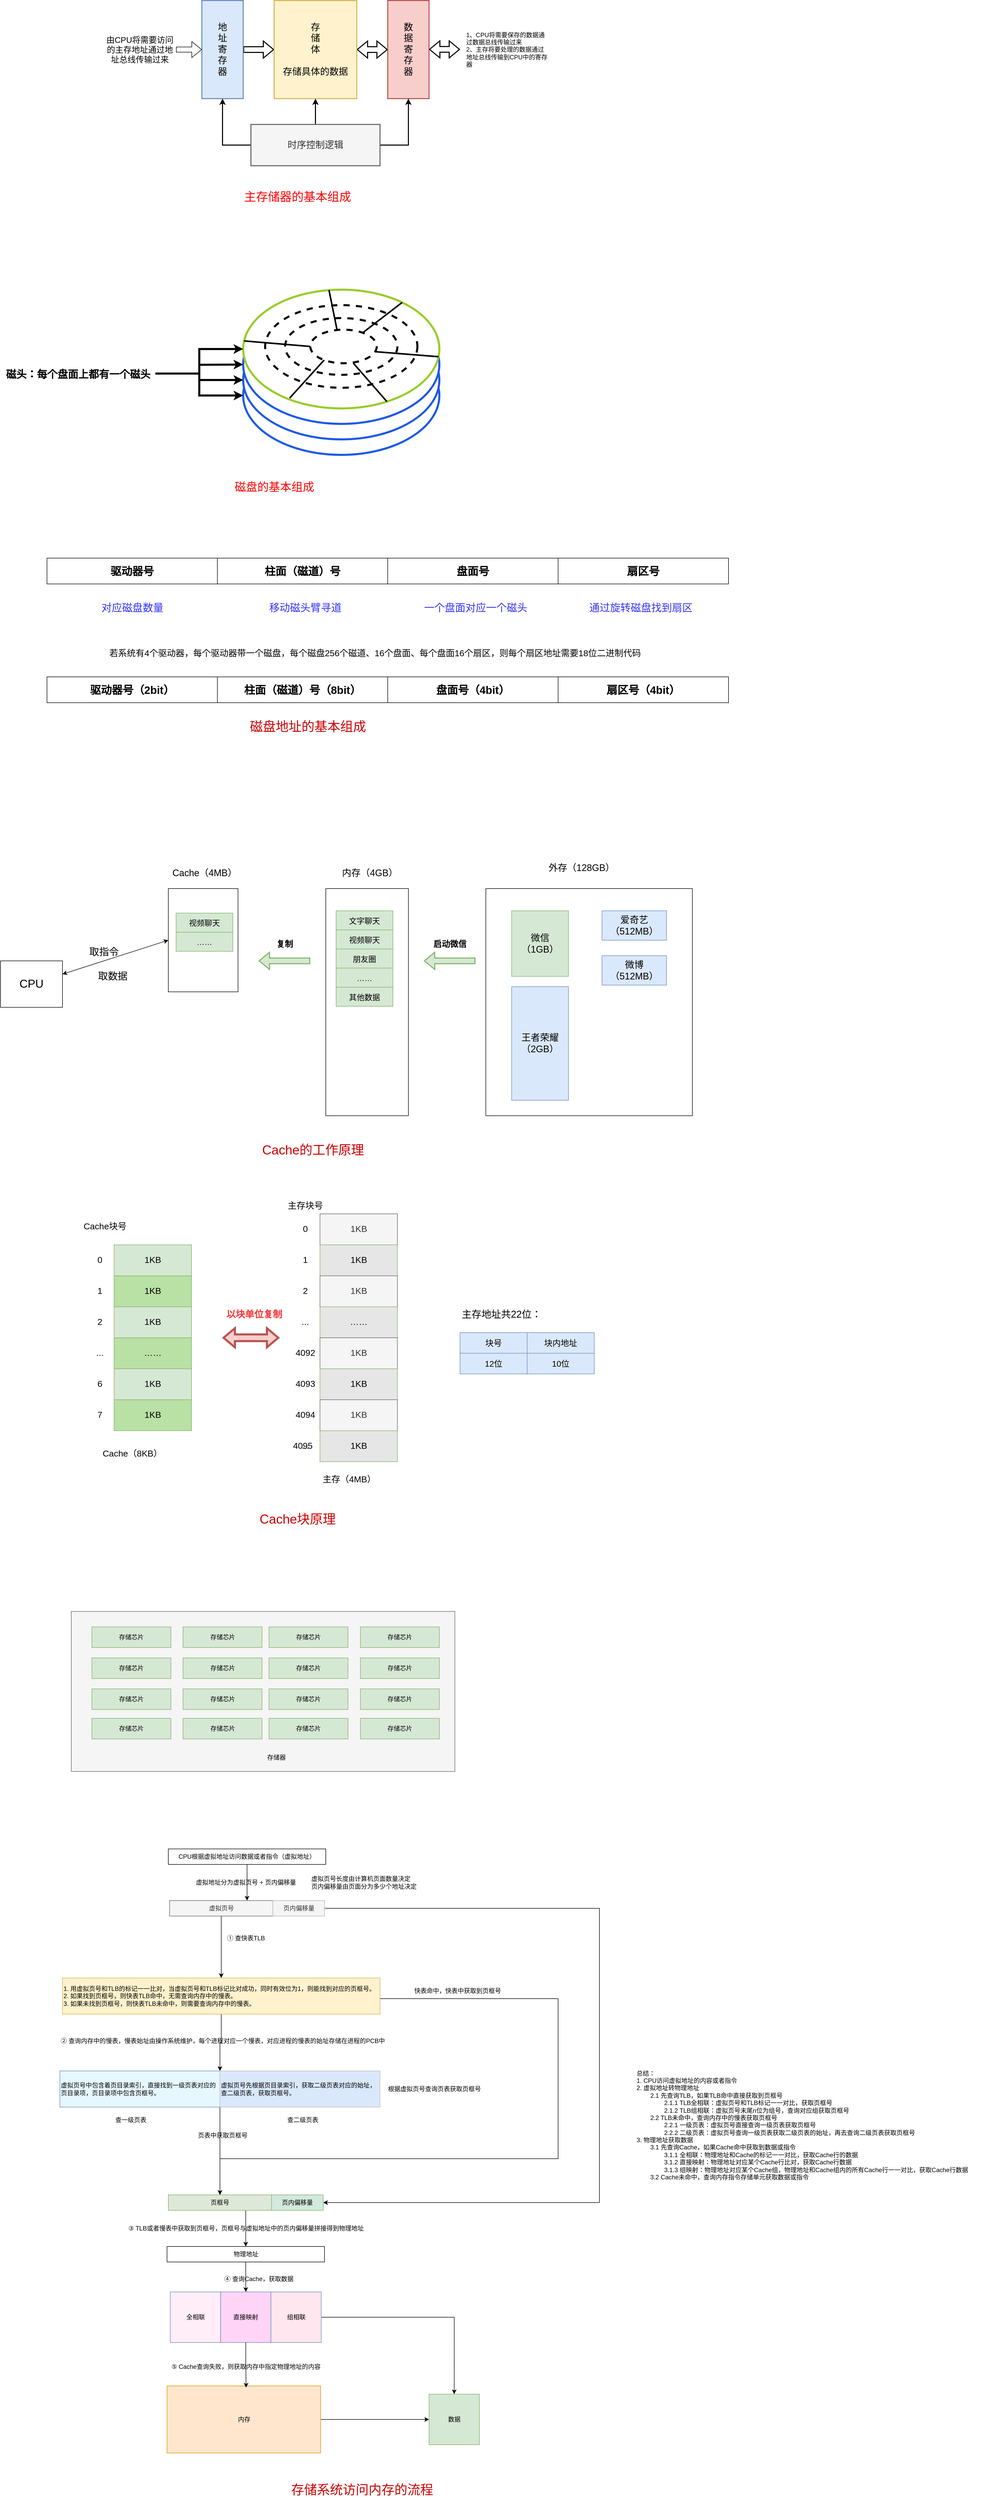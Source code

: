 <mxfile version="24.7.12">
  <diagram name="第 1 页" id="NdO7ddikCDrrMnbQGeTA">
    <mxGraphModel dx="2012" dy="632" grid="1" gridSize="10" guides="1" tooltips="1" connect="1" arrows="1" fold="1" page="1" pageScale="1" pageWidth="827" pageHeight="1169" math="0" shadow="0">
      <root>
        <mxCell id="0" />
        <mxCell id="1" parent="0" />
        <mxCell id="nKyU-Lgk9dF2ljVHZnLK-2" value="" style="rounded=0;whiteSpace=wrap;html=1;fillColor=#f5f5f5;strokeColor=#666666;fontColor=#333333;" parent="1" vertex="1">
          <mxGeometry x="-493" y="3260" width="743" height="310" as="geometry" />
        </mxCell>
        <mxCell id="aB8WgA6ujAJQyl2d1k43-5" value="" style="ellipse;whiteSpace=wrap;html=1;strokeColor=#1e5ae6;strokeWidth=4;" parent="1" vertex="1">
          <mxGeometry x="-160" y="790" width="380" height="230" as="geometry" />
        </mxCell>
        <mxCell id="aB8WgA6ujAJQyl2d1k43-6" value="" style="ellipse;whiteSpace=wrap;html=1;strokeColor=#1e5ae6;strokeWidth=4;" parent="1" vertex="1">
          <mxGeometry x="-160" y="760" width="380" height="230" as="geometry" />
        </mxCell>
        <mxCell id="VzYR3-fZ9O8B-MfcF_m4-8" style="edgeStyle=orthogonalEdgeStyle;rounded=0;orthogonalLoop=1;jettySize=auto;html=1;entryX=0;entryY=0.5;entryDx=0;entryDy=0;shape=flexArrow;strokeWidth=2;fontSize=18;" parent="1" source="VzYR3-fZ9O8B-MfcF_m4-1" target="VzYR3-fZ9O8B-MfcF_m4-2" edge="1">
          <mxGeometry relative="1" as="geometry" />
        </mxCell>
        <mxCell id="VzYR3-fZ9O8B-MfcF_m4-1" value="地&lt;div style=&quot;font-size: 18px;&quot;&gt;址&lt;/div&gt;&lt;div style=&quot;font-size: 18px;&quot;&gt;寄&lt;/div&gt;&lt;div style=&quot;font-size: 18px;&quot;&gt;存&lt;/div&gt;&lt;div style=&quot;font-size: 18px;&quot;&gt;器&lt;/div&gt;" style="rounded=0;whiteSpace=wrap;html=1;fillColor=#dae8fc;strokeColor=#6c8ebf;strokeWidth=2;fontSize=18;" parent="1" vertex="1">
          <mxGeometry x="-240" y="140" width="80" height="190" as="geometry" />
        </mxCell>
        <mxCell id="VzYR3-fZ9O8B-MfcF_m4-9" style="edgeStyle=orthogonalEdgeStyle;rounded=0;orthogonalLoop=1;jettySize=auto;html=1;shape=flexArrow;startArrow=block;strokeWidth=2;fontSize=18;" parent="1" source="VzYR3-fZ9O8B-MfcF_m4-2" target="VzYR3-fZ9O8B-MfcF_m4-3" edge="1">
          <mxGeometry relative="1" as="geometry" />
        </mxCell>
        <mxCell id="VzYR3-fZ9O8B-MfcF_m4-2" value="存&lt;div style=&quot;font-size: 18px;&quot;&gt;储&lt;/div&gt;&lt;div style=&quot;font-size: 18px;&quot;&gt;体&lt;/div&gt;&lt;div style=&quot;font-size: 18px;&quot;&gt;&lt;br&gt;&lt;/div&gt;&lt;div style=&quot;font-size: 18px;&quot;&gt;存储具体的数据&lt;/div&gt;" style="rounded=0;whiteSpace=wrap;html=1;fillColor=#fff2cc;strokeColor=#d6b656;strokeWidth=2;fontSize=18;" parent="1" vertex="1">
          <mxGeometry x="-100" y="140" width="160" height="190" as="geometry" />
        </mxCell>
        <mxCell id="VzYR3-fZ9O8B-MfcF_m4-3" value="&lt;div style=&quot;font-size: 18px;&quot;&gt;数&lt;/div&gt;&lt;div style=&quot;font-size: 18px;&quot;&gt;据&lt;/div&gt;&lt;div style=&quot;font-size: 18px;&quot;&gt;寄&lt;/div&gt;&lt;div style=&quot;font-size: 18px;&quot;&gt;存&lt;/div&gt;&lt;div style=&quot;font-size: 18px;&quot;&gt;器&lt;/div&gt;" style="rounded=0;whiteSpace=wrap;html=1;fillColor=#f8cecc;strokeColor=#b85450;strokeWidth=2;fontSize=18;" parent="1" vertex="1">
          <mxGeometry x="120" y="140" width="80" height="190" as="geometry" />
        </mxCell>
        <mxCell id="VzYR3-fZ9O8B-MfcF_m4-5" style="edgeStyle=orthogonalEdgeStyle;rounded=0;orthogonalLoop=1;jettySize=auto;html=1;entryX=0.5;entryY=1;entryDx=0;entryDy=0;strokeWidth=2;fontSize=18;" parent="1" source="VzYR3-fZ9O8B-MfcF_m4-4" target="VzYR3-fZ9O8B-MfcF_m4-1" edge="1">
          <mxGeometry relative="1" as="geometry" />
        </mxCell>
        <mxCell id="VzYR3-fZ9O8B-MfcF_m4-6" style="edgeStyle=orthogonalEdgeStyle;rounded=0;orthogonalLoop=1;jettySize=auto;html=1;entryX=0.5;entryY=1;entryDx=0;entryDy=0;strokeWidth=2;fontSize=18;" parent="1" source="VzYR3-fZ9O8B-MfcF_m4-4" target="VzYR3-fZ9O8B-MfcF_m4-2" edge="1">
          <mxGeometry relative="1" as="geometry" />
        </mxCell>
        <mxCell id="VzYR3-fZ9O8B-MfcF_m4-7" style="edgeStyle=orthogonalEdgeStyle;rounded=0;orthogonalLoop=1;jettySize=auto;html=1;entryX=0.5;entryY=1;entryDx=0;entryDy=0;strokeWidth=2;fontSize=18;" parent="1" source="VzYR3-fZ9O8B-MfcF_m4-4" target="VzYR3-fZ9O8B-MfcF_m4-3" edge="1">
          <mxGeometry relative="1" as="geometry" />
        </mxCell>
        <mxCell id="VzYR3-fZ9O8B-MfcF_m4-4" value="时序控制逻辑" style="rounded=0;whiteSpace=wrap;html=1;fillColor=#f5f5f5;fontColor=#333333;strokeColor=#666666;strokeWidth=2;fontSize=18;" parent="1" vertex="1">
          <mxGeometry x="-145" y="380" width="250" height="80" as="geometry" />
        </mxCell>
        <mxCell id="VzYR3-fZ9O8B-MfcF_m4-10" value="" style="shape=flexArrow;endArrow=classic;html=1;rounded=0;entryX=0;entryY=0.5;entryDx=0;entryDy=0;" parent="1" target="VzYR3-fZ9O8B-MfcF_m4-1" edge="1">
          <mxGeometry width="50" height="50" relative="1" as="geometry">
            <mxPoint x="-290" y="235" as="sourcePoint" />
            <mxPoint x="-250" y="230" as="targetPoint" />
          </mxGeometry>
        </mxCell>
        <mxCell id="VzYR3-fZ9O8B-MfcF_m4-13" style="edgeStyle=orthogonalEdgeStyle;rounded=0;orthogonalLoop=1;jettySize=auto;html=1;shape=flexArrow;startArrow=block;strokeWidth=2;fontSize=18;" parent="1" edge="1">
          <mxGeometry relative="1" as="geometry">
            <mxPoint x="200" y="234.66" as="sourcePoint" />
            <mxPoint x="260" y="234.66" as="targetPoint" />
          </mxGeometry>
        </mxCell>
        <mxCell id="VzYR3-fZ9O8B-MfcF_m4-14" value="&lt;font style=&quot;font-size: 16px;&quot;&gt;由CPU将需要访问的主存地址通过地址总线传输过来&lt;/font&gt;" style="text;html=1;align=center;verticalAlign=middle;whiteSpace=wrap;rounded=0;" parent="1" vertex="1">
          <mxGeometry x="-430" y="195" width="140" height="80" as="geometry" />
        </mxCell>
        <mxCell id="VzYR3-fZ9O8B-MfcF_m4-15" value="1、CPU将需要保存的数据通过数据总线传输过来&lt;div&gt;2、主存将要处理的数据通过地址总线传输到CPU中的寄存器&lt;/div&gt;" style="text;html=1;align=left;verticalAlign=middle;whiteSpace=wrap;rounded=0;" parent="1" vertex="1">
          <mxGeometry x="270" y="190" width="160" height="90" as="geometry" />
        </mxCell>
        <mxCell id="aB8WgA6ujAJQyl2d1k43-2" value="&lt;font color=&quot;#ff0000&quot; style=&quot;font-size: 23px;&quot;&gt;主存储器的基本组成&lt;/font&gt;" style="text;html=1;align=center;verticalAlign=middle;resizable=0;points=[];autosize=1;strokeColor=none;fillColor=none;" parent="1" vertex="1">
          <mxGeometry x="-170" y="500" width="230" height="40" as="geometry" />
        </mxCell>
        <mxCell id="aB8WgA6ujAJQyl2d1k43-4" value="" style="ellipse;whiteSpace=wrap;html=1;strokeColor=#1e5ae6;strokeWidth=4;" parent="1" vertex="1">
          <mxGeometry x="-160" y="730" width="380" height="230" as="geometry" />
        </mxCell>
        <mxCell id="aB8WgA6ujAJQyl2d1k43-3" value="" style="ellipse;whiteSpace=wrap;html=1;strokeWidth=4;strokeColor=#98cc28;" parent="1" vertex="1">
          <mxGeometry x="-160" y="700" width="380" height="230" as="geometry" />
        </mxCell>
        <mxCell id="aB8WgA6ujAJQyl2d1k43-7" value="" style="ellipse;whiteSpace=wrap;html=1;strokeWidth=4;strokeColor=#0c0303;dashed=1;" parent="1" vertex="1">
          <mxGeometry x="-117.5" y="730" width="295" height="160" as="geometry" />
        </mxCell>
        <mxCell id="aB8WgA6ujAJQyl2d1k43-8" value="" style="ellipse;whiteSpace=wrap;html=1;strokeWidth=4;strokeColor=#0c0303;dashed=1;" parent="1" vertex="1">
          <mxGeometry x="-78.75" y="755" width="217.5" height="110" as="geometry" />
        </mxCell>
        <mxCell id="aB8WgA6ujAJQyl2d1k43-9" value="" style="endArrow=none;html=1;strokeWidth=3;rounded=0;entryX=0.225;entryY=0.869;entryDx=0;entryDy=0;entryPerimeter=0;" parent="1" target="aB8WgA6ujAJQyl2d1k43-16" edge="1">
          <mxGeometry width="50" height="50" relative="1" as="geometry">
            <mxPoint x="-70" y="910" as="sourcePoint" />
            <mxPoint x="-20" y="860" as="targetPoint" />
          </mxGeometry>
        </mxCell>
        <mxCell id="aB8WgA6ujAJQyl2d1k43-11" value="" style="endArrow=none;html=1;strokeWidth=3;rounded=0;entryX=0.645;entryY=0.992;entryDx=0;entryDy=0;entryPerimeter=0;" parent="1" source="aB8WgA6ujAJQyl2d1k43-3" target="aB8WgA6ujAJQyl2d1k43-16" edge="1">
          <mxGeometry width="50" height="50" relative="1" as="geometry">
            <mxPoint x="-60" y="920" as="sourcePoint" />
            <mxPoint x="-10" y="870" as="targetPoint" />
          </mxGeometry>
        </mxCell>
        <mxCell id="aB8WgA6ujAJQyl2d1k43-12" value="" style="endArrow=none;html=1;strokeWidth=3;rounded=0;entryX=0.963;entryY=0.654;entryDx=0;entryDy=0;entryPerimeter=0;" parent="1" source="aB8WgA6ujAJQyl2d1k43-3" target="aB8WgA6ujAJQyl2d1k43-16" edge="1">
          <mxGeometry width="50" height="50" relative="1" as="geometry">
            <mxPoint x="140" y="865" as="sourcePoint" />
            <mxPoint x="190" y="815" as="targetPoint" />
          </mxGeometry>
        </mxCell>
        <mxCell id="aB8WgA6ujAJQyl2d1k43-13" value="" style="endArrow=none;html=1;strokeWidth=3;rounded=0;entryX=0.784;entryY=0.1;entryDx=0;entryDy=0;entryPerimeter=0;" parent="1" source="aB8WgA6ujAJQyl2d1k43-3" target="aB8WgA6ujAJQyl2d1k43-16" edge="1">
          <mxGeometry width="50" height="50" relative="1" as="geometry">
            <mxPoint x="-40" y="940" as="sourcePoint" />
            <mxPoint x="10" y="890" as="targetPoint" />
          </mxGeometry>
        </mxCell>
        <mxCell id="aB8WgA6ujAJQyl2d1k43-14" value="" style="endArrow=none;html=1;strokeWidth=3;rounded=0;entryX=0.404;entryY=0.023;entryDx=0;entryDy=0;entryPerimeter=0;" parent="1" source="aB8WgA6ujAJQyl2d1k43-3" target="aB8WgA6ujAJQyl2d1k43-16" edge="1">
          <mxGeometry width="50" height="50" relative="1" as="geometry">
            <mxPoint x="-30" y="950" as="sourcePoint" />
            <mxPoint x="20" y="900" as="targetPoint" />
          </mxGeometry>
        </mxCell>
        <mxCell id="aB8WgA6ujAJQyl2d1k43-15" value="" style="endArrow=none;html=1;strokeWidth=3;rounded=0;entryX=0;entryY=0.5;entryDx=0;entryDy=0;" parent="1" source="aB8WgA6ujAJQyl2d1k43-3" target="aB8WgA6ujAJQyl2d1k43-16" edge="1">
          <mxGeometry width="50" height="50" relative="1" as="geometry">
            <mxPoint x="-20" y="960" as="sourcePoint" />
            <mxPoint x="30" y="910" as="targetPoint" />
          </mxGeometry>
        </mxCell>
        <mxCell id="aB8WgA6ujAJQyl2d1k43-16" value="" style="ellipse;whiteSpace=wrap;html=1;strokeWidth=4;strokeColor=#0c0303;dashed=1;" parent="1" vertex="1">
          <mxGeometry x="-30" y="777.5" width="128.75" height="65" as="geometry" />
        </mxCell>
        <mxCell id="aB8WgA6ujAJQyl2d1k43-24" style="edgeStyle=orthogonalEdgeStyle;rounded=0;orthogonalLoop=1;jettySize=auto;html=1;entryX=0;entryY=0.5;entryDx=0;entryDy=0;strokeWidth=4;" parent="1" source="aB8WgA6ujAJQyl2d1k43-23" target="aB8WgA6ujAJQyl2d1k43-3" edge="1">
          <mxGeometry relative="1" as="geometry" />
        </mxCell>
        <mxCell id="aB8WgA6ujAJQyl2d1k43-26" style="edgeStyle=orthogonalEdgeStyle;rounded=0;orthogonalLoop=1;jettySize=auto;html=1;strokeWidth=4;" parent="1" source="aB8WgA6ujAJQyl2d1k43-23" target="aB8WgA6ujAJQyl2d1k43-5" edge="1">
          <mxGeometry relative="1" as="geometry" />
        </mxCell>
        <mxCell id="aB8WgA6ujAJQyl2d1k43-23" value="&lt;font style=&quot;font-size: 20px;&quot;&gt;&lt;b&gt;磁头：每个盘面上都有一个磁头&lt;/b&gt;&lt;/font&gt;" style="text;html=1;align=center;verticalAlign=middle;resizable=0;points=[];autosize=1;strokeColor=none;fillColor=none;" parent="1" vertex="1">
          <mxGeometry x="-630" y="842.5" width="300" height="40" as="geometry" />
        </mxCell>
        <mxCell id="aB8WgA6ujAJQyl2d1k43-25" style="edgeStyle=orthogonalEdgeStyle;rounded=0;orthogonalLoop=1;jettySize=auto;html=1;strokeWidth=4;" parent="1" source="aB8WgA6ujAJQyl2d1k43-23" edge="1">
          <mxGeometry relative="1" as="geometry">
            <mxPoint x="-160" y="845" as="targetPoint" />
          </mxGeometry>
        </mxCell>
        <mxCell id="aB8WgA6ujAJQyl2d1k43-27" style="edgeStyle=orthogonalEdgeStyle;rounded=0;orthogonalLoop=1;jettySize=auto;html=1;entryX=0;entryY=0.5;entryDx=0;entryDy=0;strokeWidth=4;" parent="1" source="aB8WgA6ujAJQyl2d1k43-23" target="aB8WgA6ujAJQyl2d1k43-6" edge="1">
          <mxGeometry relative="1" as="geometry" />
        </mxCell>
        <mxCell id="aB8WgA6ujAJQyl2d1k43-28" value="&lt;font color=&quot;#ff0000&quot; style=&quot;font-size: 22px;&quot;&gt;磁盘的基本组成&lt;/font&gt;" style="text;html=1;align=center;verticalAlign=middle;resizable=0;points=[];autosize=1;strokeColor=none;fillColor=none;" parent="1" vertex="1">
          <mxGeometry x="-190" y="1063" width="180" height="40" as="geometry" />
        </mxCell>
        <mxCell id="aB8WgA6ujAJQyl2d1k43-29" value="&lt;font size=&quot;1&quot; style=&quot;&quot;&gt;&lt;b style=&quot;font-size: 21px;&quot;&gt;驱动器号&lt;/b&gt;&lt;/font&gt;" style="rounded=0;whiteSpace=wrap;html=1;" parent="1" vertex="1">
          <mxGeometry x="-540" y="1220" width="330" height="50" as="geometry" />
        </mxCell>
        <mxCell id="aB8WgA6ujAJQyl2d1k43-30" value="&lt;span style=&quot;font-size: 21px;&quot;&gt;&lt;b&gt;柱面（磁道）号&lt;/b&gt;&lt;/span&gt;" style="rounded=0;whiteSpace=wrap;html=1;" parent="1" vertex="1">
          <mxGeometry x="-210" y="1220" width="330" height="50" as="geometry" />
        </mxCell>
        <mxCell id="aB8WgA6ujAJQyl2d1k43-31" value="&lt;font size=&quot;1&quot; style=&quot;&quot;&gt;&lt;b style=&quot;font-size: 21px;&quot;&gt;盘面号&lt;/b&gt;&lt;/font&gt;" style="rounded=0;whiteSpace=wrap;html=1;" parent="1" vertex="1">
          <mxGeometry x="120" y="1220" width="330" height="50" as="geometry" />
        </mxCell>
        <mxCell id="aB8WgA6ujAJQyl2d1k43-32" value="&lt;font size=&quot;1&quot; style=&quot;&quot;&gt;&lt;b style=&quot;font-size: 21px;&quot;&gt;扇区号&lt;/b&gt;&lt;/font&gt;" style="rounded=0;whiteSpace=wrap;html=1;" parent="1" vertex="1">
          <mxGeometry x="450" y="1220" width="330" height="50" as="geometry" />
        </mxCell>
        <mxCell id="aB8WgA6ujAJQyl2d1k43-33" value="&lt;font color=&quot;#3333ff&quot; style=&quot;font-size: 20px;&quot;&gt;对应磁盘数量&lt;/font&gt;" style="text;html=1;align=center;verticalAlign=middle;resizable=0;points=[];autosize=1;strokeColor=none;fillColor=none;" parent="1" vertex="1">
          <mxGeometry x="-445" y="1295" width="140" height="40" as="geometry" />
        </mxCell>
        <mxCell id="aB8WgA6ujAJQyl2d1k43-34" value="&lt;font color=&quot;#3333ff&quot;&gt;&lt;span style=&quot;font-size: 20px;&quot;&gt;移动磁头臂寻道&lt;/span&gt;&lt;/font&gt;" style="text;html=1;align=center;verticalAlign=middle;resizable=0;points=[];autosize=1;strokeColor=none;fillColor=none;" parent="1" vertex="1">
          <mxGeometry x="-120" y="1295" width="160" height="40" as="geometry" />
        </mxCell>
        <mxCell id="aB8WgA6ujAJQyl2d1k43-35" value="&lt;font color=&quot;#3333ff&quot;&gt;&lt;span style=&quot;font-size: 20px;&quot;&gt;一个盘面对应一个磁头&lt;/span&gt;&lt;/font&gt;" style="text;html=1;align=center;verticalAlign=middle;resizable=0;points=[];autosize=1;strokeColor=none;fillColor=none;" parent="1" vertex="1">
          <mxGeometry x="180" y="1295" width="220" height="40" as="geometry" />
        </mxCell>
        <mxCell id="aB8WgA6ujAJQyl2d1k43-36" value="&lt;font color=&quot;#3333ff&quot; style=&quot;font-size: 20px;&quot;&gt;通过旋转磁盘找到扇区&lt;/font&gt;" style="text;html=1;align=center;verticalAlign=middle;resizable=0;points=[];autosize=1;strokeColor=none;fillColor=none;" parent="1" vertex="1">
          <mxGeometry x="500" y="1295" width="220" height="40" as="geometry" />
        </mxCell>
        <mxCell id="aB8WgA6ujAJQyl2d1k43-37" value="&lt;font style=&quot;font-size: 17px;&quot;&gt;若系统有4个驱动器，每个驱动器带一个磁盘，每个磁盘256个磁道、16个盘面、每个盘面16个扇区，则每个扇区地址需要18位二进制代码&lt;/font&gt;" style="text;html=1;align=center;verticalAlign=middle;resizable=0;points=[];autosize=1;strokeColor=none;fillColor=none;" parent="1" vertex="1">
          <mxGeometry x="-430" y="1390" width="1050" height="30" as="geometry" />
        </mxCell>
        <mxCell id="aB8WgA6ujAJQyl2d1k43-38" value="&lt;font size=&quot;1&quot; style=&quot;&quot;&gt;&lt;b style=&quot;font-size: 21px;&quot;&gt;驱动器号（2bit）&lt;/b&gt;&lt;/font&gt;" style="rounded=0;whiteSpace=wrap;html=1;" parent="1" vertex="1">
          <mxGeometry x="-540" y="1450" width="330" height="50" as="geometry" />
        </mxCell>
        <mxCell id="aB8WgA6ujAJQyl2d1k43-39" value="&lt;span style=&quot;font-size: 21px;&quot;&gt;&lt;b&gt;柱面（磁道）号&lt;/b&gt;&lt;/span&gt;&lt;b style=&quot;font-size: 21px;&quot;&gt;（8bit）&lt;/b&gt;" style="rounded=0;whiteSpace=wrap;html=1;" parent="1" vertex="1">
          <mxGeometry x="-210" y="1450" width="330" height="50" as="geometry" />
        </mxCell>
        <mxCell id="aB8WgA6ujAJQyl2d1k43-40" value="&lt;font size=&quot;1&quot; style=&quot;&quot;&gt;&lt;b style=&quot;font-size: 21px;&quot;&gt;盘面号&lt;/b&gt;&lt;/font&gt;&lt;b style=&quot;font-size: 21px;&quot;&gt;（4bit）&lt;/b&gt;" style="rounded=0;whiteSpace=wrap;html=1;" parent="1" vertex="1">
          <mxGeometry x="120" y="1450" width="330" height="50" as="geometry" />
        </mxCell>
        <mxCell id="aB8WgA6ujAJQyl2d1k43-41" value="&lt;font size=&quot;1&quot; style=&quot;&quot;&gt;&lt;b style=&quot;font-size: 21px;&quot;&gt;扇区号&lt;/b&gt;&lt;/font&gt;&lt;b style=&quot;font-size: 21px;&quot;&gt;（4bit）&lt;/b&gt;" style="rounded=0;whiteSpace=wrap;html=1;" parent="1" vertex="1">
          <mxGeometry x="450" y="1450" width="330" height="50" as="geometry" />
        </mxCell>
        <mxCell id="aB8WgA6ujAJQyl2d1k43-42" value="&lt;font color=&quot;#cc0000&quot; style=&quot;font-size: 25px;&quot;&gt;磁盘地址的基本组成&lt;/font&gt;" style="text;html=1;align=center;verticalAlign=middle;resizable=0;points=[];autosize=1;strokeColor=none;fillColor=none;" parent="1" vertex="1">
          <mxGeometry x="-160" y="1525" width="250" height="40" as="geometry" />
        </mxCell>
        <mxCell id="aB8WgA6ujAJQyl2d1k43-43" value="" style="rounded=0;whiteSpace=wrap;html=1;" parent="1" vertex="1">
          <mxGeometry x="310" y="1860" width="400" height="440" as="geometry" />
        </mxCell>
        <mxCell id="aB8WgA6ujAJQyl2d1k43-44" value="&lt;font style=&quot;font-size: 18px;&quot;&gt;微信&lt;/font&gt;&lt;div style=&quot;font-size: 18px;&quot;&gt;&lt;font style=&quot;font-size: 18px;&quot;&gt;（1GB）&lt;/font&gt;&lt;/div&gt;" style="rounded=0;whiteSpace=wrap;html=1;fillColor=#d5e8d4;strokeColor=#82b366;" parent="1" vertex="1">
          <mxGeometry x="360" y="1903" width="110" height="127" as="geometry" />
        </mxCell>
        <mxCell id="aB8WgA6ujAJQyl2d1k43-45" value="&lt;span style=&quot;font-size: 18px;&quot;&gt;爱奇艺&lt;/span&gt;&lt;br&gt;&lt;div style=&quot;font-size: 18px;&quot;&gt;&lt;font style=&quot;font-size: 18px;&quot;&gt;（512MB）&lt;/font&gt;&lt;/div&gt;" style="rounded=0;whiteSpace=wrap;html=1;fillColor=#dae8fc;strokeColor=#6c8ebf;" parent="1" vertex="1">
          <mxGeometry x="535" y="1903" width="125" height="57" as="geometry" />
        </mxCell>
        <mxCell id="aB8WgA6ujAJQyl2d1k43-46" value="&lt;span style=&quot;font-size: 18px; background-color: initial;&quot;&gt;微博&lt;/span&gt;&lt;div&gt;&lt;span style=&quot;font-size: 18px; background-color: initial;&quot;&gt;（512MB）&lt;/span&gt;&lt;/div&gt;" style="rounded=0;whiteSpace=wrap;html=1;fillColor=#dae8fc;strokeColor=#6c8ebf;" parent="1" vertex="1">
          <mxGeometry x="535" y="1990" width="125" height="57" as="geometry" />
        </mxCell>
        <mxCell id="aB8WgA6ujAJQyl2d1k43-47" value="&lt;span style=&quot;font-size: 18px;&quot;&gt;王者荣耀&lt;/span&gt;&lt;br&gt;&lt;div style=&quot;font-size: 18px;&quot;&gt;&lt;font style=&quot;font-size: 18px;&quot;&gt;（2GB）&lt;/font&gt;&lt;/div&gt;" style="rounded=0;whiteSpace=wrap;html=1;fillColor=#dae8fc;strokeColor=#6c8ebf;" parent="1" vertex="1">
          <mxGeometry x="360" y="2050" width="110" height="220" as="geometry" />
        </mxCell>
        <mxCell id="aB8WgA6ujAJQyl2d1k43-48" value="&lt;font style=&quot;font-size: 18px;&quot;&gt;外存（128GB）&lt;/font&gt;" style="text;html=1;align=center;verticalAlign=middle;resizable=0;points=[];autosize=1;strokeColor=none;fillColor=none;" parent="1" vertex="1">
          <mxGeometry x="420" y="1800" width="150" height="40" as="geometry" />
        </mxCell>
        <mxCell id="aB8WgA6ujAJQyl2d1k43-49" value="" style="rounded=0;whiteSpace=wrap;html=1;" parent="1" vertex="1">
          <mxGeometry y="1860" width="160" height="440" as="geometry" />
        </mxCell>
        <mxCell id="aB8WgA6ujAJQyl2d1k43-50" value="文字聊天" style="rounded=0;whiteSpace=wrap;html=1;fillColor=#d5e8d4;strokeColor=#82b366;fontSize=15;" parent="1" vertex="1">
          <mxGeometry x="20" y="1903" width="110" height="37" as="geometry" />
        </mxCell>
        <mxCell id="aB8WgA6ujAJQyl2d1k43-52" value="视频聊天" style="rounded=0;whiteSpace=wrap;html=1;fillColor=#d5e8d4;strokeColor=#82b366;fontSize=15;" parent="1" vertex="1">
          <mxGeometry x="20" y="1940" width="110" height="37" as="geometry" />
        </mxCell>
        <mxCell id="aB8WgA6ujAJQyl2d1k43-53" value="朋友圈" style="rounded=0;whiteSpace=wrap;html=1;fillColor=#d5e8d4;strokeColor=#82b366;fontSize=15;" parent="1" vertex="1">
          <mxGeometry x="20" y="1977" width="110" height="37" as="geometry" />
        </mxCell>
        <mxCell id="aB8WgA6ujAJQyl2d1k43-54" value="……" style="rounded=0;whiteSpace=wrap;html=1;fillColor=#d5e8d4;strokeColor=#82b366;fontSize=15;" parent="1" vertex="1">
          <mxGeometry x="20" y="2014" width="110" height="37" as="geometry" />
        </mxCell>
        <mxCell id="aB8WgA6ujAJQyl2d1k43-55" value="其他数据" style="rounded=0;whiteSpace=wrap;html=1;fillColor=#d5e8d4;strokeColor=#82b366;fontSize=15;" parent="1" vertex="1">
          <mxGeometry x="20" y="2051" width="110" height="37" as="geometry" />
        </mxCell>
        <mxCell id="aB8WgA6ujAJQyl2d1k43-56" value="" style="shape=flexArrow;endArrow=classic;html=1;rounded=0;strokeWidth=2;fillColor=#d5e8d4;strokeColor=#82b366;" parent="1" edge="1">
          <mxGeometry width="50" height="50" relative="1" as="geometry">
            <mxPoint x="290" y="2000" as="sourcePoint" />
            <mxPoint x="190" y="2000" as="targetPoint" />
          </mxGeometry>
        </mxCell>
        <mxCell id="aB8WgA6ujAJQyl2d1k43-57" value="&lt;font style=&quot;font-size: 16px;&quot;&gt;&lt;b&gt;启动微信&lt;/b&gt;&lt;/font&gt;" style="text;html=1;align=center;verticalAlign=middle;resizable=0;points=[];autosize=1;strokeColor=none;fillColor=none;" parent="1" vertex="1">
          <mxGeometry x="195" y="1951.5" width="90" height="30" as="geometry" />
        </mxCell>
        <mxCell id="aB8WgA6ujAJQyl2d1k43-58" value="&lt;font style=&quot;font-size: 18px;&quot;&gt;内存（4GB）&lt;/font&gt;" style="text;html=1;align=center;verticalAlign=middle;resizable=0;points=[];autosize=1;strokeColor=none;fillColor=none;" parent="1" vertex="1">
          <mxGeometry x="20" y="1810" width="130" height="40" as="geometry" />
        </mxCell>
        <mxCell id="aB8WgA6ujAJQyl2d1k43-59" value="" style="rounded=0;whiteSpace=wrap;html=1;" parent="1" vertex="1">
          <mxGeometry x="-305" y="1860" width="135" height="200" as="geometry" />
        </mxCell>
        <mxCell id="aB8WgA6ujAJQyl2d1k43-60" value="视频聊天" style="rounded=0;whiteSpace=wrap;html=1;fillColor=#d5e8d4;strokeColor=#82b366;fontSize=15;" parent="1" vertex="1">
          <mxGeometry x="-290" y="1907.5" width="110" height="37" as="geometry" />
        </mxCell>
        <mxCell id="aB8WgA6ujAJQyl2d1k43-61" value="……" style="rounded=0;whiteSpace=wrap;html=1;fillColor=#d5e8d4;strokeColor=#82b366;fontSize=15;" parent="1" vertex="1">
          <mxGeometry x="-290" y="1944.5" width="110" height="37" as="geometry" />
        </mxCell>
        <mxCell id="aB8WgA6ujAJQyl2d1k43-62" value="" style="shape=flexArrow;endArrow=classic;html=1;rounded=0;strokeWidth=2;fillColor=#d5e8d4;strokeColor=#82b366;" parent="1" edge="1">
          <mxGeometry width="50" height="50" relative="1" as="geometry">
            <mxPoint x="-30" y="2000" as="sourcePoint" />
            <mxPoint x="-130" y="2000" as="targetPoint" />
          </mxGeometry>
        </mxCell>
        <mxCell id="aB8WgA6ujAJQyl2d1k43-63" value="&lt;font style=&quot;font-size: 16px;&quot;&gt;&lt;b&gt;复制&lt;/b&gt;&lt;/font&gt;" style="text;html=1;align=center;verticalAlign=middle;resizable=0;points=[];autosize=1;strokeColor=none;fillColor=none;" parent="1" vertex="1">
          <mxGeometry x="-110" y="1951.5" width="60" height="30" as="geometry" />
        </mxCell>
        <mxCell id="aB8WgA6ujAJQyl2d1k43-64" value="&lt;font style=&quot;font-size: 18px;&quot;&gt;Cache（4MB）&lt;/font&gt;" style="text;html=1;align=center;verticalAlign=middle;resizable=0;points=[];autosize=1;strokeColor=none;fillColor=none;" parent="1" vertex="1">
          <mxGeometry x="-310" y="1810" width="150" height="40" as="geometry" />
        </mxCell>
        <mxCell id="aB8WgA6ujAJQyl2d1k43-66" style="rounded=0;orthogonalLoop=1;jettySize=auto;html=1;entryX=0;entryY=0.5;entryDx=0;entryDy=0;startArrow=classic;startFill=1;" parent="1" source="aB8WgA6ujAJQyl2d1k43-65" target="aB8WgA6ujAJQyl2d1k43-59" edge="1">
          <mxGeometry relative="1" as="geometry" />
        </mxCell>
        <mxCell id="aB8WgA6ujAJQyl2d1k43-65" value="&lt;font style=&quot;font-size: 22px;&quot;&gt;CPU&lt;/font&gt;" style="rounded=0;whiteSpace=wrap;html=1;" parent="1" vertex="1">
          <mxGeometry x="-630" y="2000" width="120" height="90" as="geometry" />
        </mxCell>
        <mxCell id="aB8WgA6ujAJQyl2d1k43-67" value="&lt;font style=&quot;font-size: 19px;&quot;&gt;取指令&lt;/font&gt;" style="text;html=1;align=center;verticalAlign=middle;resizable=0;points=[];autosize=1;strokeColor=none;fillColor=none;" parent="1" vertex="1">
          <mxGeometry x="-470" y="1963" width="80" height="40" as="geometry" />
        </mxCell>
        <mxCell id="aB8WgA6ujAJQyl2d1k43-68" value="&lt;font style=&quot;font-size: 19px;&quot;&gt;取数据&lt;/font&gt;" style="text;html=1;align=center;verticalAlign=middle;resizable=0;points=[];autosize=1;strokeColor=none;fillColor=none;" parent="1" vertex="1">
          <mxGeometry x="-453" y="2010" width="80" height="40" as="geometry" />
        </mxCell>
        <mxCell id="aB8WgA6ujAJQyl2d1k43-69" value="&lt;font color=&quot;#cc0000&quot; style=&quot;font-size: 25px;&quot;&gt;Cache的工作原理&lt;/font&gt;" style="text;html=1;align=center;verticalAlign=middle;resizable=0;points=[];autosize=1;strokeColor=none;fillColor=none;" parent="1" vertex="1">
          <mxGeometry x="-135" y="2345" width="220" height="40" as="geometry" />
        </mxCell>
        <mxCell id="aB8WgA6ujAJQyl2d1k43-70" value="&lt;font style=&quot;font-size: 17px;&quot;&gt;1KB&lt;/font&gt;" style="rounded=0;whiteSpace=wrap;html=1;fillColor=#d5e8d4;strokeColor=#82b366;" parent="1" vertex="1">
          <mxGeometry x="-410" y="2550" width="150" height="60" as="geometry" />
        </mxCell>
        <mxCell id="aB8WgA6ujAJQyl2d1k43-71" value="&lt;font style=&quot;font-size: 17px;&quot;&gt;1KB&lt;/font&gt;" style="rounded=0;whiteSpace=wrap;html=1;fillColor=#B9E0A5;strokeColor=#82b366;" parent="1" vertex="1">
          <mxGeometry x="-410" y="2610" width="150" height="60" as="geometry" />
        </mxCell>
        <mxCell id="aB8WgA6ujAJQyl2d1k43-72" value="&lt;font style=&quot;font-size: 17px;&quot;&gt;1KB&lt;/font&gt;" style="rounded=0;whiteSpace=wrap;html=1;fillColor=#d5e8d4;strokeColor=#82b366;" parent="1" vertex="1">
          <mxGeometry x="-410" y="2670" width="150" height="60" as="geometry" />
        </mxCell>
        <mxCell id="aB8WgA6ujAJQyl2d1k43-73" value="&lt;font style=&quot;font-size: 17px;&quot;&gt;……&lt;/font&gt;" style="rounded=0;whiteSpace=wrap;html=1;fillColor=#B9E0A5;strokeColor=#82b366;" parent="1" vertex="1">
          <mxGeometry x="-410" y="2730" width="150" height="60" as="geometry" />
        </mxCell>
        <mxCell id="aB8WgA6ujAJQyl2d1k43-82" value="&lt;font style=&quot;font-size: 17px;&quot;&gt;1KB&lt;/font&gt;" style="rounded=0;whiteSpace=wrap;html=1;fillColor=#d5e8d4;strokeColor=#82b366;" parent="1" vertex="1">
          <mxGeometry x="-410" y="2790" width="150" height="60" as="geometry" />
        </mxCell>
        <mxCell id="aB8WgA6ujAJQyl2d1k43-83" value="&lt;span style=&quot;font-size: 17px;&quot;&gt;1KB&lt;/span&gt;" style="rounded=0;whiteSpace=wrap;html=1;fillColor=#B9E0A5;strokeColor=#82b366;" parent="1" vertex="1">
          <mxGeometry x="-410" y="2850" width="150" height="60" as="geometry" />
        </mxCell>
        <mxCell id="aB8WgA6ujAJQyl2d1k43-84" value="&lt;font style=&quot;font-size: 17px;&quot;&gt;1KB&lt;/font&gt;" style="rounded=0;whiteSpace=wrap;html=1;fillColor=#f5f5f5;strokeColor=#666666;fontColor=#333333;" parent="1" vertex="1">
          <mxGeometry x="-11.25" y="2490" width="150" height="60" as="geometry" />
        </mxCell>
        <mxCell id="aB8WgA6ujAJQyl2d1k43-85" value="&lt;font style=&quot;font-size: 17px;&quot;&gt;1KB&lt;/font&gt;" style="rounded=0;whiteSpace=wrap;html=1;fillColor=#E6E6E6;strokeColor=#82b366;" parent="1" vertex="1">
          <mxGeometry x="-11.25" y="2550" width="150" height="60" as="geometry" />
        </mxCell>
        <mxCell id="aB8WgA6ujAJQyl2d1k43-86" value="&lt;font style=&quot;font-size: 17px;&quot;&gt;1KB&lt;/font&gt;" style="rounded=0;whiteSpace=wrap;html=1;fillColor=#f5f5f5;strokeColor=#666666;fontColor=#333333;" parent="1" vertex="1">
          <mxGeometry x="-11.25" y="2610" width="150" height="60" as="geometry" />
        </mxCell>
        <mxCell id="aB8WgA6ujAJQyl2d1k43-87" value="&lt;font style=&quot;font-size: 17px;&quot;&gt;……&lt;/font&gt;" style="rounded=0;whiteSpace=wrap;html=1;fillColor=#E6E6E6;strokeColor=#82b366;" parent="1" vertex="1">
          <mxGeometry x="-11.25" y="2670" width="150" height="60" as="geometry" />
        </mxCell>
        <mxCell id="aB8WgA6ujAJQyl2d1k43-88" value="&lt;font style=&quot;font-size: 17px;&quot;&gt;1KB&lt;/font&gt;" style="rounded=0;whiteSpace=wrap;html=1;fillColor=#f5f5f5;strokeColor=#666666;fontColor=#333333;" parent="1" vertex="1">
          <mxGeometry x="-11.25" y="2730" width="150" height="60" as="geometry" />
        </mxCell>
        <mxCell id="aB8WgA6ujAJQyl2d1k43-89" value="&lt;span style=&quot;font-size: 17px;&quot;&gt;1KB&lt;/span&gt;" style="rounded=0;whiteSpace=wrap;html=1;fillColor=#E6E6E6;strokeColor=#82b366;" parent="1" vertex="1">
          <mxGeometry x="-11.25" y="2790" width="150" height="60" as="geometry" />
        </mxCell>
        <mxCell id="aB8WgA6ujAJQyl2d1k43-90" value="&lt;font style=&quot;font-size: 17px;&quot;&gt;1KB&lt;/font&gt;" style="rounded=0;whiteSpace=wrap;html=1;fillColor=#f5f5f5;strokeColor=#666666;fontColor=#333333;" parent="1" vertex="1">
          <mxGeometry x="-11.25" y="2850" width="150" height="60" as="geometry" />
        </mxCell>
        <mxCell id="aB8WgA6ujAJQyl2d1k43-91" value="&lt;font style=&quot;font-size: 17px;&quot;&gt;1KB&lt;/font&gt;" style="rounded=0;whiteSpace=wrap;html=1;fillColor=#E6E6E6;strokeColor=#82b366;" parent="1" vertex="1">
          <mxGeometry x="-11.25" y="2910" width="150" height="60" as="geometry" />
        </mxCell>
        <mxCell id="aB8WgA6ujAJQyl2d1k43-94" value="&lt;font style=&quot;font-size: 17px;&quot;&gt;0&lt;/font&gt;" style="text;html=1;align=center;verticalAlign=middle;resizable=0;points=[];autosize=1;strokeColor=none;fillColor=none;" parent="1" vertex="1">
          <mxGeometry x="-453" y="2565" width="30" height="30" as="geometry" />
        </mxCell>
        <mxCell id="aB8WgA6ujAJQyl2d1k43-95" value="&lt;font style=&quot;font-size: 17px;&quot;&gt;1&lt;/font&gt;" style="text;html=1;align=center;verticalAlign=middle;resizable=0;points=[];autosize=1;strokeColor=none;fillColor=none;" parent="1" vertex="1">
          <mxGeometry x="-453" y="2625" width="30" height="30" as="geometry" />
        </mxCell>
        <mxCell id="aB8WgA6ujAJQyl2d1k43-96" value="&lt;font style=&quot;font-size: 17px;&quot;&gt;2&lt;/font&gt;" style="text;html=1;align=center;verticalAlign=middle;resizable=0;points=[];autosize=1;strokeColor=none;fillColor=none;" parent="1" vertex="1">
          <mxGeometry x="-453" y="2685" width="30" height="30" as="geometry" />
        </mxCell>
        <mxCell id="aB8WgA6ujAJQyl2d1k43-97" value="&lt;span style=&quot;font-size: 17px;&quot;&gt;...&lt;/span&gt;" style="text;html=1;align=center;verticalAlign=middle;resizable=0;points=[];autosize=1;strokeColor=none;fillColor=none;" parent="1" vertex="1">
          <mxGeometry x="-458" y="2745" width="40" height="30" as="geometry" />
        </mxCell>
        <mxCell id="aB8WgA6ujAJQyl2d1k43-98" value="&lt;font style=&quot;font-size: 17px;&quot;&gt;6&lt;/font&gt;&lt;span style=&quot;color: rgba(0, 0, 0, 0); font-family: monospace; font-size: 0px; text-align: start;&quot;&gt;%3CmxGraphModel%3E%3Croot%3E%3CmxCell%20id%3D%220%22%2F%3E%3CmxCell%20id%3D%221%22%20parent%3D%220%22%2F%3E%3CmxCell%20id%3D%222%22%20value%3D%22%26lt%3Bfont%20style%3D%26quot%3Bfont-size%3A%2017px%3B%26quot%3B%26gt%3B2%26lt%3B%2Ffont%26gt%3B%22%20style%3D%22text%3Bhtml%3D1%3Balign%3Dcenter%3BverticalAlign%3Dmiddle%3Bresizable%3D0%3Bpoints%3D%5B%5D%3Bautosize%3D1%3BstrokeColor%3Dnone%3BfillColor%3Dnone%3B%22%20vertex%3D%221%22%20parent%3D%221%22%3E%3CmxGeometry%20x%3D%22-453%22%20y%3D%222685%22%20width%3D%2230%22%20height%3D%2230%22%20as%3D%22geometry%22%2F%3E%3C%2FmxCell%3E%3C%2Froot%3E%3C%2FmxGraphModel%3E&lt;/span&gt;" style="text;html=1;align=center;verticalAlign=middle;resizable=0;points=[];autosize=1;strokeColor=none;fillColor=none;" parent="1" vertex="1">
          <mxGeometry x="-453" y="2805" width="30" height="30" as="geometry" />
        </mxCell>
        <mxCell id="aB8WgA6ujAJQyl2d1k43-99" value="&lt;font style=&quot;font-size: 17px;&quot;&gt;7&lt;/font&gt;" style="text;html=1;align=center;verticalAlign=middle;resizable=0;points=[];autosize=1;strokeColor=none;fillColor=none;" parent="1" vertex="1">
          <mxGeometry x="-453" y="2865" width="30" height="30" as="geometry" />
        </mxCell>
        <mxCell id="aB8WgA6ujAJQyl2d1k43-100" value="&lt;font style=&quot;font-size: 17px;&quot;&gt;0&lt;/font&gt;" style="text;html=1;align=center;verticalAlign=middle;resizable=0;points=[];autosize=1;strokeColor=none;fillColor=none;" parent="1" vertex="1">
          <mxGeometry x="-55" y="2505" width="30" height="30" as="geometry" />
        </mxCell>
        <mxCell id="aB8WgA6ujAJQyl2d1k43-101" value="&lt;font style=&quot;font-size: 17px;&quot;&gt;1&lt;/font&gt;" style="text;html=1;align=center;verticalAlign=middle;resizable=0;points=[];autosize=1;strokeColor=none;fillColor=none;" parent="1" vertex="1">
          <mxGeometry x="-55" y="2565" width="30" height="30" as="geometry" />
        </mxCell>
        <mxCell id="aB8WgA6ujAJQyl2d1k43-102" value="&lt;font style=&quot;font-size: 17px;&quot;&gt;2&lt;/font&gt;" style="text;html=1;align=center;verticalAlign=middle;resizable=0;points=[];autosize=1;strokeColor=none;fillColor=none;" parent="1" vertex="1">
          <mxGeometry x="-55" y="2625" width="30" height="30" as="geometry" />
        </mxCell>
        <mxCell id="aB8WgA6ujAJQyl2d1k43-103" value="&lt;font style=&quot;font-size: 17px;&quot;&gt;...&lt;/font&gt;" style="text;html=1;align=center;verticalAlign=middle;resizable=0;points=[];autosize=1;strokeColor=none;fillColor=none;" parent="1" vertex="1">
          <mxGeometry x="-60" y="2685" width="40" height="30" as="geometry" />
        </mxCell>
        <mxCell id="aB8WgA6ujAJQyl2d1k43-104" value="&lt;font style=&quot;font-size: 17px;&quot;&gt;4092&lt;/font&gt;" style="text;html=1;align=center;verticalAlign=middle;resizable=0;points=[];autosize=1;strokeColor=none;fillColor=none;" parent="1" vertex="1">
          <mxGeometry x="-70" y="2745" width="60" height="30" as="geometry" />
        </mxCell>
        <mxCell id="aB8WgA6ujAJQyl2d1k43-105" value="&lt;font style=&quot;font-size: 17px;&quot;&gt;4093&lt;/font&gt;" style="text;html=1;align=center;verticalAlign=middle;resizable=0;points=[];autosize=1;strokeColor=none;fillColor=none;" parent="1" vertex="1">
          <mxGeometry x="-70" y="2805" width="60" height="30" as="geometry" />
        </mxCell>
        <mxCell id="aB8WgA6ujAJQyl2d1k43-106" value="&lt;font style=&quot;font-size: 17px;&quot;&gt;4094&lt;/font&gt;" style="text;html=1;align=center;verticalAlign=middle;resizable=0;points=[];autosize=1;strokeColor=none;fillColor=none;" parent="1" vertex="1">
          <mxGeometry x="-70" y="2865" width="60" height="30" as="geometry" />
        </mxCell>
        <mxCell id="aB8WgA6ujAJQyl2d1k43-107" value="&lt;font style=&quot;font-size: 17px;&quot;&gt;...&lt;/font&gt;" style="text;html=1;align=center;verticalAlign=middle;resizable=0;points=[];autosize=1;strokeColor=none;fillColor=none;" parent="1" vertex="1">
          <mxGeometry x="-60" y="2925" width="40" height="30" as="geometry" />
        </mxCell>
        <mxCell id="aB8WgA6ujAJQyl2d1k43-108" value="&lt;font style=&quot;font-size: 17px;&quot;&gt;4095&lt;/font&gt;" style="text;html=1;align=center;verticalAlign=middle;resizable=0;points=[];autosize=1;strokeColor=none;fillColor=none;" parent="1" vertex="1">
          <mxGeometry x="-75" y="2925" width="60" height="30" as="geometry" />
        </mxCell>
        <mxCell id="aB8WgA6ujAJQyl2d1k43-109" value="&lt;font style=&quot;font-size: 17px;&quot;&gt;Cache块号&lt;/font&gt;" style="text;html=1;align=center;verticalAlign=middle;resizable=0;points=[];autosize=1;strokeColor=none;fillColor=none;" parent="1" vertex="1">
          <mxGeometry x="-483" y="2500" width="110" height="30" as="geometry" />
        </mxCell>
        <mxCell id="aB8WgA6ujAJQyl2d1k43-110" value="&lt;font style=&quot;font-size: 17px;&quot;&gt;主存块号&lt;/font&gt;" style="text;html=1;align=center;verticalAlign=middle;resizable=0;points=[];autosize=1;strokeColor=none;fillColor=none;" parent="1" vertex="1">
          <mxGeometry x="-85" y="2460" width="90" height="30" as="geometry" />
        </mxCell>
        <mxCell id="aB8WgA6ujAJQyl2d1k43-111" value="" style="shape=flexArrow;endArrow=classic;html=1;rounded=0;startArrow=block;fillColor=#f8cecc;strokeColor=#b85450;strokeWidth=4;" parent="1" edge="1">
          <mxGeometry width="50" height="50" relative="1" as="geometry">
            <mxPoint x="-200" y="2730" as="sourcePoint" />
            <mxPoint x="-90" y="2730" as="targetPoint" />
          </mxGeometry>
        </mxCell>
        <mxCell id="aB8WgA6ujAJQyl2d1k43-112" value="&lt;font style=&quot;font-size: 18px;&quot;&gt;&lt;b&gt;以块单位复制&lt;/b&gt;&lt;/font&gt;" style="text;html=1;align=center;verticalAlign=middle;resizable=0;points=[];autosize=1;strokeColor=none;fillColor=none;fontColor=#FF3333;" parent="1" vertex="1">
          <mxGeometry x="-203.75" y="2665" width="130" height="40" as="geometry" />
        </mxCell>
        <mxCell id="aB8WgA6ujAJQyl2d1k43-113" value="&lt;font style=&quot;font-size: 17px;&quot;&gt;Cache（8KB）&lt;/font&gt;" style="text;html=1;align=center;verticalAlign=middle;resizable=0;points=[];autosize=1;strokeColor=none;fillColor=none;" parent="1" vertex="1">
          <mxGeometry x="-445" y="2940" width="140" height="30" as="geometry" />
        </mxCell>
        <mxCell id="aB8WgA6ujAJQyl2d1k43-114" value="&lt;font style=&quot;font-size: 17px;&quot;&gt;主存（4MB）&lt;/font&gt;" style="text;html=1;align=center;verticalAlign=middle;resizable=0;points=[];autosize=1;strokeColor=none;fillColor=none;" parent="1" vertex="1">
          <mxGeometry x="-20" y="2990" width="130" height="30" as="geometry" />
        </mxCell>
        <mxCell id="aB8WgA6ujAJQyl2d1k43-115" value="&lt;font style=&quot;font-size: 16px;&quot;&gt;块号&lt;/font&gt;" style="rounded=0;whiteSpace=wrap;html=1;fillColor=#dae8fc;strokeColor=#6c8ebf;" parent="1" vertex="1">
          <mxGeometry x="260" y="2720" width="130" height="40" as="geometry" />
        </mxCell>
        <mxCell id="aB8WgA6ujAJQyl2d1k43-116" value="&lt;font style=&quot;font-size: 16px;&quot;&gt;块内地址&lt;/font&gt;" style="rounded=0;whiteSpace=wrap;html=1;fillColor=#dae8fc;strokeColor=#6c8ebf;" parent="1" vertex="1">
          <mxGeometry x="390" y="2720" width="130" height="40" as="geometry" />
        </mxCell>
        <mxCell id="aB8WgA6ujAJQyl2d1k43-117" value="&lt;font style=&quot;font-size: 16px;&quot;&gt;12位&lt;/font&gt;" style="rounded=0;whiteSpace=wrap;html=1;fillColor=#dae8fc;strokeColor=#6c8ebf;" parent="1" vertex="1">
          <mxGeometry x="260" y="2760" width="130" height="40" as="geometry" />
        </mxCell>
        <mxCell id="aB8WgA6ujAJQyl2d1k43-118" value="&lt;font style=&quot;font-size: 16px;&quot;&gt;10位&lt;/font&gt;" style="rounded=0;whiteSpace=wrap;html=1;fillColor=#dae8fc;strokeColor=#6c8ebf;" parent="1" vertex="1">
          <mxGeometry x="390" y="2760" width="130" height="40" as="geometry" />
        </mxCell>
        <mxCell id="aB8WgA6ujAJQyl2d1k43-119" value="&lt;font style=&quot;font-size: 19px;&quot;&gt;主存地址共22位：&lt;/font&gt;" style="text;html=1;align=center;verticalAlign=middle;resizable=0;points=[];autosize=1;strokeColor=none;fillColor=none;" parent="1" vertex="1">
          <mxGeometry x="250" y="2665" width="180" height="40" as="geometry" />
        </mxCell>
        <mxCell id="aB8WgA6ujAJQyl2d1k43-120" value="&lt;font color=&quot;#cc0000&quot; style=&quot;font-size: 25px;&quot;&gt;Cache块原理&lt;/font&gt;" style="text;html=1;align=center;verticalAlign=middle;resizable=0;points=[];autosize=1;strokeColor=none;fillColor=none;" parent="1" vertex="1">
          <mxGeometry x="-140" y="3060" width="170" height="40" as="geometry" />
        </mxCell>
        <mxCell id="nKyU-Lgk9dF2ljVHZnLK-1" value="存储芯片" style="rounded=0;whiteSpace=wrap;html=1;fillColor=#d5e8d4;strokeColor=#82b366;" parent="1" vertex="1">
          <mxGeometry x="-453" y="3290" width="153" height="40" as="geometry" />
        </mxCell>
        <mxCell id="nKyU-Lgk9dF2ljVHZnLK-3" value="存储芯片" style="rounded=0;whiteSpace=wrap;html=1;fillColor=#d5e8d4;strokeColor=#82b366;" parent="1" vertex="1">
          <mxGeometry x="-276.5" y="3290" width="153" height="40" as="geometry" />
        </mxCell>
        <mxCell id="nKyU-Lgk9dF2ljVHZnLK-4" value="存储芯片" style="rounded=0;whiteSpace=wrap;html=1;fillColor=#d5e8d4;strokeColor=#82b366;" parent="1" vertex="1">
          <mxGeometry x="-110" y="3290" width="153" height="40" as="geometry" />
        </mxCell>
        <mxCell id="nKyU-Lgk9dF2ljVHZnLK-5" value="存储芯片" style="rounded=0;whiteSpace=wrap;html=1;fillColor=#d5e8d4;strokeColor=#82b366;" parent="1" vertex="1">
          <mxGeometry x="67" y="3290" width="153" height="40" as="geometry" />
        </mxCell>
        <mxCell id="nKyU-Lgk9dF2ljVHZnLK-6" value="存储器" style="text;html=1;align=center;verticalAlign=middle;resizable=0;points=[];autosize=1;strokeColor=none;fillColor=none;" parent="1" vertex="1">
          <mxGeometry x="-126.5" y="3528" width="60" height="30" as="geometry" />
        </mxCell>
        <mxCell id="nKyU-Lgk9dF2ljVHZnLK-7" value="存储芯片" style="rounded=0;whiteSpace=wrap;html=1;fillColor=#d5e8d4;strokeColor=#82b366;" parent="1" vertex="1">
          <mxGeometry x="-453" y="3350" width="153" height="40" as="geometry" />
        </mxCell>
        <mxCell id="nKyU-Lgk9dF2ljVHZnLK-8" value="存储芯片" style="rounded=0;whiteSpace=wrap;html=1;fillColor=#d5e8d4;strokeColor=#82b366;" parent="1" vertex="1">
          <mxGeometry x="-276.5" y="3350" width="153" height="40" as="geometry" />
        </mxCell>
        <mxCell id="nKyU-Lgk9dF2ljVHZnLK-9" value="存储芯片" style="rounded=0;whiteSpace=wrap;html=1;fillColor=#d5e8d4;strokeColor=#82b366;" parent="1" vertex="1">
          <mxGeometry x="-110" y="3350" width="153" height="40" as="geometry" />
        </mxCell>
        <mxCell id="nKyU-Lgk9dF2ljVHZnLK-10" value="存储芯片" style="rounded=0;whiteSpace=wrap;html=1;fillColor=#d5e8d4;strokeColor=#82b366;" parent="1" vertex="1">
          <mxGeometry x="67" y="3350" width="153" height="40" as="geometry" />
        </mxCell>
        <mxCell id="nKyU-Lgk9dF2ljVHZnLK-11" value="存储芯片" style="rounded=0;whiteSpace=wrap;html=1;fillColor=#d5e8d4;strokeColor=#82b366;" parent="1" vertex="1">
          <mxGeometry x="-453" y="3410" width="153" height="40" as="geometry" />
        </mxCell>
        <mxCell id="nKyU-Lgk9dF2ljVHZnLK-12" value="存储芯片" style="rounded=0;whiteSpace=wrap;html=1;fillColor=#d5e8d4;strokeColor=#82b366;" parent="1" vertex="1">
          <mxGeometry x="-276.5" y="3410" width="153" height="40" as="geometry" />
        </mxCell>
        <mxCell id="nKyU-Lgk9dF2ljVHZnLK-13" value="存储芯片" style="rounded=0;whiteSpace=wrap;html=1;fillColor=#d5e8d4;strokeColor=#82b366;" parent="1" vertex="1">
          <mxGeometry x="-110" y="3410" width="153" height="40" as="geometry" />
        </mxCell>
        <mxCell id="nKyU-Lgk9dF2ljVHZnLK-14" value="存储芯片" style="rounded=0;whiteSpace=wrap;html=1;fillColor=#d5e8d4;strokeColor=#82b366;" parent="1" vertex="1">
          <mxGeometry x="67" y="3410" width="153" height="40" as="geometry" />
        </mxCell>
        <mxCell id="nKyU-Lgk9dF2ljVHZnLK-15" value="存储芯片" style="rounded=0;whiteSpace=wrap;html=1;fillColor=#d5e8d4;strokeColor=#82b366;" parent="1" vertex="1">
          <mxGeometry x="-453" y="3467" width="153" height="40" as="geometry" />
        </mxCell>
        <mxCell id="nKyU-Lgk9dF2ljVHZnLK-16" value="存储芯片" style="rounded=0;whiteSpace=wrap;html=1;fillColor=#d5e8d4;strokeColor=#82b366;" parent="1" vertex="1">
          <mxGeometry x="-276.5" y="3467" width="153" height="40" as="geometry" />
        </mxCell>
        <mxCell id="nKyU-Lgk9dF2ljVHZnLK-17" value="存储芯片" style="rounded=0;whiteSpace=wrap;html=1;fillColor=#d5e8d4;strokeColor=#82b366;" parent="1" vertex="1">
          <mxGeometry x="-110" y="3467" width="153" height="40" as="geometry" />
        </mxCell>
        <mxCell id="nKyU-Lgk9dF2ljVHZnLK-18" value="存储芯片" style="rounded=0;whiteSpace=wrap;html=1;fillColor=#d5e8d4;strokeColor=#82b366;" parent="1" vertex="1">
          <mxGeometry x="67" y="3467" width="153" height="40" as="geometry" />
        </mxCell>
        <mxCell id="2Gr0VqWvnMTgYeKfmAXD-10" style="edgeStyle=orthogonalEdgeStyle;rounded=0;orthogonalLoop=1;jettySize=auto;html=1;entryX=0.5;entryY=0;entryDx=0;entryDy=0;" edge="1" parent="1" source="2Gr0VqWvnMTgYeKfmAXD-1" target="2Gr0VqWvnMTgYeKfmAXD-11">
          <mxGeometry relative="1" as="geometry">
            <mxPoint x="-202.5" y="3930" as="targetPoint" />
          </mxGeometry>
        </mxCell>
        <mxCell id="2Gr0VqWvnMTgYeKfmAXD-1" value="虚拟页号" style="rounded=0;whiteSpace=wrap;html=1;fillColor=#f5f5f5;fontColor=#333333;strokeColor=#666666;" vertex="1" parent="1">
          <mxGeometry x="-302.5" y="3820" width="200" height="30" as="geometry" />
        </mxCell>
        <mxCell id="2Gr0VqWvnMTgYeKfmAXD-31" style="edgeStyle=orthogonalEdgeStyle;rounded=0;orthogonalLoop=1;jettySize=auto;html=1;entryX=1;entryY=0.5;entryDx=0;entryDy=0;" edge="1" parent="1" source="2Gr0VqWvnMTgYeKfmAXD-3" target="2Gr0VqWvnMTgYeKfmAXD-16">
          <mxGeometry relative="1" as="geometry">
            <Array as="points">
              <mxPoint x="530" y="3835" />
              <mxPoint x="530" y="4405" />
            </Array>
          </mxGeometry>
        </mxCell>
        <mxCell id="2Gr0VqWvnMTgYeKfmAXD-3" value="页内偏移量" style="rounded=0;whiteSpace=wrap;html=1;fillColor=#f5f5f5;fontColor=#333333;strokeColor=#B3B3B3;" vertex="1" parent="1">
          <mxGeometry x="-102.5" y="3820" width="100" height="30" as="geometry" />
        </mxCell>
        <mxCell id="2Gr0VqWvnMTgYeKfmAXD-6" style="edgeStyle=orthogonalEdgeStyle;rounded=0;orthogonalLoop=1;jettySize=auto;html=1;entryX=0.75;entryY=0;entryDx=0;entryDy=0;" edge="1" parent="1" source="2Gr0VqWvnMTgYeKfmAXD-5" target="2Gr0VqWvnMTgYeKfmAXD-1">
          <mxGeometry relative="1" as="geometry" />
        </mxCell>
        <mxCell id="2Gr0VqWvnMTgYeKfmAXD-5" value="CPU根据虚拟地址访问数据或者指令（虚拟地址）" style="rounded=0;whiteSpace=wrap;html=1;" vertex="1" parent="1">
          <mxGeometry x="-305" y="3720" width="305" height="30" as="geometry" />
        </mxCell>
        <mxCell id="2Gr0VqWvnMTgYeKfmAXD-7" value="虚拟地址分为虚拟页号 + 页内偏移量" style="text;html=1;align=center;verticalAlign=middle;resizable=0;points=[];autosize=1;strokeColor=none;fillColor=none;" vertex="1" parent="1">
          <mxGeometry x="-265" y="3770" width="220" height="30" as="geometry" />
        </mxCell>
        <mxCell id="2Gr0VqWvnMTgYeKfmAXD-9" value="虚拟页号长度由计算机页面数量决定&lt;div&gt;页内偏移量由页面分为多少个地址决定&lt;/div&gt;" style="text;html=1;align=left;verticalAlign=middle;resizable=0;points=[];autosize=1;strokeColor=none;fillColor=none;" vertex="1" parent="1">
          <mxGeometry x="-30" y="3765" width="230" height="40" as="geometry" />
        </mxCell>
        <mxCell id="2Gr0VqWvnMTgYeKfmAXD-14" style="edgeStyle=orthogonalEdgeStyle;rounded=0;orthogonalLoop=1;jettySize=auto;html=1;entryX=0.5;entryY=0;entryDx=0;entryDy=0;" edge="1" parent="1" source="2Gr0VqWvnMTgYeKfmAXD-11" target="2Gr0VqWvnMTgYeKfmAXD-15">
          <mxGeometry relative="1" as="geometry">
            <mxPoint x="-210" y="4480" as="targetPoint" />
            <Array as="points">
              <mxPoint x="450" y="4010" />
              <mxPoint x="450" y="4320" />
              <mxPoint x="-205" y="4320" />
            </Array>
          </mxGeometry>
        </mxCell>
        <mxCell id="2Gr0VqWvnMTgYeKfmAXD-20" style="edgeStyle=orthogonalEdgeStyle;rounded=0;orthogonalLoop=1;jettySize=auto;html=1;entryX=0;entryY=0;entryDx=0;entryDy=0;" edge="1" parent="1" source="2Gr0VqWvnMTgYeKfmAXD-11" target="2Gr0VqWvnMTgYeKfmAXD-22">
          <mxGeometry relative="1" as="geometry">
            <mxPoint x="-200" y="4150" as="targetPoint" />
          </mxGeometry>
        </mxCell>
        <mxCell id="2Gr0VqWvnMTgYeKfmAXD-11" value="1. 用虚拟页号和TLB的标记一一比对，当虚拟页号和TLB标记比对成功，同时有效位为1，则能找到对应的页框号。&lt;div&gt;2. 如果找到页框号，则快表TLB命中，无需查询内存中的慢表。&lt;/div&gt;&lt;div&gt;3. 如果未找到页框号，则快表TLB未命中，则需要查询内存中的慢表。&lt;/div&gt;" style="rounded=0;whiteSpace=wrap;html=1;align=left;fillColor=#fff2cc;strokeColor=#d6b656;" vertex="1" parent="1">
          <mxGeometry x="-510" y="3970" width="615" height="70" as="geometry" />
        </mxCell>
        <mxCell id="2Gr0VqWvnMTgYeKfmAXD-12" value="① 查快表TLB" style="text;html=1;align=center;verticalAlign=middle;resizable=0;points=[];autosize=1;strokeColor=none;fillColor=none;" vertex="1" parent="1">
          <mxGeometry x="-205" y="3878" width="100" height="30" as="geometry" />
        </mxCell>
        <mxCell id="2Gr0VqWvnMTgYeKfmAXD-30" value="" style="edgeStyle=orthogonalEdgeStyle;rounded=0;orthogonalLoop=1;jettySize=auto;html=1;exitX=0.75;exitY=1;exitDx=0;exitDy=0;" edge="1" parent="1" source="2Gr0VqWvnMTgYeKfmAXD-15" target="2Gr0VqWvnMTgYeKfmAXD-29">
          <mxGeometry relative="1" as="geometry" />
        </mxCell>
        <mxCell id="2Gr0VqWvnMTgYeKfmAXD-15" value="页框号" style="rounded=0;whiteSpace=wrap;html=1;fillColor=#DDE8D8;strokeColor=#82b366;" vertex="1" parent="1">
          <mxGeometry x="-305" y="4390" width="200" height="30" as="geometry" />
        </mxCell>
        <mxCell id="2Gr0VqWvnMTgYeKfmAXD-16" value="页内偏移量" style="rounded=0;whiteSpace=wrap;html=1;fillColor=#D3E8DE;strokeColor=#82b366;" vertex="1" parent="1">
          <mxGeometry x="-105" y="4390" width="100" height="30" as="geometry" />
        </mxCell>
        <mxCell id="2Gr0VqWvnMTgYeKfmAXD-17" value="快表命中，快表中获取到页框号" style="text;html=1;align=center;verticalAlign=middle;resizable=0;points=[];autosize=1;strokeColor=none;fillColor=none;" vertex="1" parent="1">
          <mxGeometry x="160" y="3980" width="190" height="30" as="geometry" />
        </mxCell>
        <mxCell id="2Gr0VqWvnMTgYeKfmAXD-19" value="虚拟页号中包含着页目录索引，直接找到一级页表对应的页目录项，页目录项中包含页框号。" style="rounded=0;whiteSpace=wrap;html=1;align=left;fillColor=#E6F7FF;strokeColor=#6c8ebf;" vertex="1" parent="1">
          <mxGeometry x="-515" y="4150" width="310" height="70" as="geometry" />
        </mxCell>
        <mxCell id="2Gr0VqWvnMTgYeKfmAXD-21" value="② 查询内存中的慢表，慢表始址由操作系统维护，每个进程对应一个慢表，对应进程的慢表的始址存储在进程的PCB中" style="text;html=1;align=center;verticalAlign=middle;resizable=0;points=[];autosize=1;strokeColor=none;fillColor=none;" vertex="1" parent="1">
          <mxGeometry x="-525" y="4076.5" width="650" height="30" as="geometry" />
        </mxCell>
        <mxCell id="2Gr0VqWvnMTgYeKfmAXD-26" style="edgeStyle=orthogonalEdgeStyle;rounded=0;orthogonalLoop=1;jettySize=auto;html=1;exitX=0;exitY=1;exitDx=0;exitDy=0;" edge="1" parent="1" source="2Gr0VqWvnMTgYeKfmAXD-22" target="2Gr0VqWvnMTgYeKfmAXD-15">
          <mxGeometry relative="1" as="geometry" />
        </mxCell>
        <mxCell id="2Gr0VqWvnMTgYeKfmAXD-22" value="虚拟页号先根据页目录索引，获取二级页表对应的始址，查二级页表，获取页框号。" style="rounded=0;whiteSpace=wrap;html=1;align=left;fillColor=#dae8fc;strokeColor=#BBBDBF;" vertex="1" parent="1">
          <mxGeometry x="-205" y="4150" width="310" height="70" as="geometry" />
        </mxCell>
        <mxCell id="2Gr0VqWvnMTgYeKfmAXD-23" value="查一级页表" style="text;html=1;align=center;verticalAlign=middle;resizable=0;points=[];autosize=1;strokeColor=none;fillColor=none;" vertex="1" parent="1">
          <mxGeometry x="-418" y="4230" width="80" height="30" as="geometry" />
        </mxCell>
        <mxCell id="2Gr0VqWvnMTgYeKfmAXD-24" value="查二级页表" style="text;html=1;align=center;verticalAlign=middle;resizable=0;points=[];autosize=1;strokeColor=none;fillColor=none;" vertex="1" parent="1">
          <mxGeometry x="-85" y="4230" width="80" height="30" as="geometry" />
        </mxCell>
        <mxCell id="2Gr0VqWvnMTgYeKfmAXD-25" value="根据虚拟页号查询页表获取页框号" style="text;html=1;align=center;verticalAlign=middle;resizable=0;points=[];autosize=1;strokeColor=none;fillColor=none;" vertex="1" parent="1">
          <mxGeometry x="110" y="4170" width="200" height="30" as="geometry" />
        </mxCell>
        <mxCell id="2Gr0VqWvnMTgYeKfmAXD-28" value="页表中获取页框号" style="text;html=1;align=center;verticalAlign=middle;resizable=0;points=[];autosize=1;strokeColor=none;fillColor=none;" vertex="1" parent="1">
          <mxGeometry x="-260" y="4260" width="120" height="30" as="geometry" />
        </mxCell>
        <mxCell id="2Gr0VqWvnMTgYeKfmAXD-39" style="edgeStyle=orthogonalEdgeStyle;rounded=0;orthogonalLoop=1;jettySize=auto;html=1;" edge="1" parent="1" source="2Gr0VqWvnMTgYeKfmAXD-29" target="2Gr0VqWvnMTgYeKfmAXD-37">
          <mxGeometry relative="1" as="geometry" />
        </mxCell>
        <mxCell id="2Gr0VqWvnMTgYeKfmAXD-29" value="物理地址" style="rounded=0;whiteSpace=wrap;html=1;" vertex="1" parent="1">
          <mxGeometry x="-307.5" y="4490" width="305" height="30" as="geometry" />
        </mxCell>
        <mxCell id="2Gr0VqWvnMTgYeKfmAXD-33" value="③ TLB或者慢表中获取到页框号，页框号与虚拟地址中的页内偏移量拼接得到物理地址" style="text;html=1;align=center;verticalAlign=middle;resizable=0;points=[];autosize=1;strokeColor=none;fillColor=none;" vertex="1" parent="1">
          <mxGeometry x="-395" y="4440" width="480" height="30" as="geometry" />
        </mxCell>
        <mxCell id="2Gr0VqWvnMTgYeKfmAXD-34" value="全相联" style="rounded=0;whiteSpace=wrap;html=1;align=center;fillColor=#FFEDF8;strokeColor=#6c8ebf;" vertex="1" parent="1">
          <mxGeometry x="-301.25" y="4578" width="97.5" height="98" as="geometry" />
        </mxCell>
        <mxCell id="2Gr0VqWvnMTgYeKfmAXD-37" value="直接映射" style="rounded=0;whiteSpace=wrap;html=1;align=center;fillColor=#FFD4F6;strokeColor=#6c8ebf;" vertex="1" parent="1">
          <mxGeometry x="-203.75" y="4578" width="97.5" height="98" as="geometry" />
        </mxCell>
        <mxCell id="2Gr0VqWvnMTgYeKfmAXD-44" style="edgeStyle=orthogonalEdgeStyle;rounded=0;orthogonalLoop=1;jettySize=auto;html=1;entryX=0.5;entryY=0;entryDx=0;entryDy=0;" edge="1" parent="1" source="2Gr0VqWvnMTgYeKfmAXD-38" target="2Gr0VqWvnMTgYeKfmAXD-45">
          <mxGeometry relative="1" as="geometry">
            <mxPoint x="250" y="4800" as="targetPoint" />
          </mxGeometry>
        </mxCell>
        <mxCell id="2Gr0VqWvnMTgYeKfmAXD-38" value="组相联" style="rounded=0;whiteSpace=wrap;html=1;align=center;fillColor=#FFE6EF;strokeColor=#6c8ebf;" vertex="1" parent="1">
          <mxGeometry x="-106.25" y="4578" width="97.5" height="98" as="geometry" />
        </mxCell>
        <mxCell id="2Gr0VqWvnMTgYeKfmAXD-40" value="④ 查询Cache，获取数据" style="text;html=1;align=center;verticalAlign=middle;resizable=0;points=[];autosize=1;strokeColor=none;fillColor=none;" vertex="1" parent="1">
          <mxGeometry x="-210" y="4538" width="160" height="30" as="geometry" />
        </mxCell>
        <mxCell id="2Gr0VqWvnMTgYeKfmAXD-46" style="edgeStyle=orthogonalEdgeStyle;rounded=0;orthogonalLoop=1;jettySize=auto;html=1;entryX=0;entryY=0.5;entryDx=0;entryDy=0;" edge="1" parent="1" source="2Gr0VqWvnMTgYeKfmAXD-41" target="2Gr0VqWvnMTgYeKfmAXD-45">
          <mxGeometry relative="1" as="geometry" />
        </mxCell>
        <mxCell id="2Gr0VqWvnMTgYeKfmAXD-41" value="内存" style="rounded=0;whiteSpace=wrap;html=1;align=center;fillColor=#ffe6cc;strokeColor=#d79b00;" vertex="1" parent="1">
          <mxGeometry x="-307.5" y="4760" width="297.5" height="130" as="geometry" />
        </mxCell>
        <mxCell id="2Gr0VqWvnMTgYeKfmAXD-42" style="edgeStyle=orthogonalEdgeStyle;rounded=0;orthogonalLoop=1;jettySize=auto;html=1;entryX=0.515;entryY=0.025;entryDx=0;entryDy=0;entryPerimeter=0;" edge="1" parent="1" source="2Gr0VqWvnMTgYeKfmAXD-37" target="2Gr0VqWvnMTgYeKfmAXD-41">
          <mxGeometry relative="1" as="geometry" />
        </mxCell>
        <mxCell id="2Gr0VqWvnMTgYeKfmAXD-43" value="⑤ Cache查询失败，则获取内存中指定物理地址的内容" style="text;html=1;align=center;verticalAlign=middle;resizable=0;points=[];autosize=1;strokeColor=none;fillColor=none;" vertex="1" parent="1">
          <mxGeometry x="-310" y="4708" width="310" height="30" as="geometry" />
        </mxCell>
        <mxCell id="2Gr0VqWvnMTgYeKfmAXD-45" value="数据" style="rounded=0;whiteSpace=wrap;html=1;align=center;fillColor=#d5e8d4;strokeColor=#82b366;" vertex="1" parent="1">
          <mxGeometry x="200" y="4776" width="97.5" height="98" as="geometry" />
        </mxCell>
        <mxCell id="2Gr0VqWvnMTgYeKfmAXD-47" value="总结：&lt;div&gt;1. CPU访问虚拟地址的内容或者指令&lt;/div&gt;&lt;div&gt;2. 虚拟地址转物理地址&lt;/div&gt;&lt;div&gt;&lt;span style=&quot;white-space: pre;&quot;&gt;&#x9;&lt;/span&gt;2.1 先查询TLB，如果TLB命中直接获取到页框号&lt;br&gt;&lt;/div&gt;&lt;div&gt;&lt;span style=&quot;white-space: pre;&quot;&gt;&#x9;&lt;/span&gt;&lt;span style=&quot;white-space: pre;&quot;&gt;&#x9;&lt;/span&gt;2.1.1 TLB全相联：虚拟页号和TLB标记一一对比，获取页框号&lt;br&gt;&lt;/div&gt;&lt;div&gt;&lt;span style=&quot;white-space: pre;&quot;&gt;&#x9;&lt;/span&gt;&lt;span style=&quot;white-space: pre;&quot;&gt;&#x9;&lt;/span&gt;2.1.2 TLB组相联：虚拟页号末尾n位为组号，查询对应组获取页框号&lt;br&gt;&lt;/div&gt;&lt;div&gt;&lt;span style=&quot;white-space: pre;&quot;&gt;&#x9;&lt;/span&gt;2.2 TLB未命中，查询内存中的慢表获取页框号&lt;br&gt;&lt;/div&gt;&lt;div&gt;&lt;span style=&quot;white-space: pre;&quot;&gt;&#x9;&lt;/span&gt;&lt;span style=&quot;white-space: pre;&quot;&gt;&#x9;&lt;/span&gt;2.2.1 一级页表：虚拟页号直接查询一级页表获取页框号&lt;br&gt;&lt;/div&gt;&lt;div&gt;&lt;span style=&quot;white-space: pre;&quot;&gt;&#x9;&lt;/span&gt;&lt;span style=&quot;white-space: pre;&quot;&gt;&#x9;&lt;/span&gt;2.2.2 二级页表：虚拟页号查询一级页表获取二级页表的始址，再去查询二级页表获取页框号&lt;br&gt;&lt;/div&gt;&lt;div&gt;3. 物理地址获取数据&lt;/div&gt;&lt;div&gt;&lt;span style=&quot;white-space: pre;&quot;&gt;&#x9;&lt;/span&gt;3.1 先查询Cache，如果Cache命中获取到数据或指令&lt;br&gt;&lt;/div&gt;&lt;div&gt;&lt;span style=&quot;white-space: pre;&quot;&gt;&#x9;&lt;/span&gt;&lt;span style=&quot;white-space: pre;&quot;&gt;&#x9;&lt;/span&gt;3.1.1 全相联：物理地址和Cache的标记一一对比，获取Cache行的数据&lt;br&gt;&lt;/div&gt;&lt;div&gt;&lt;span style=&quot;white-space: pre;&quot;&gt;&#x9;&lt;/span&gt;&lt;span style=&quot;white-space: pre;&quot;&gt;&#x9;&lt;/span&gt;3.1.2 直接映射：物理地址对应某个Cache行比对，获取Cache行数据&lt;br&gt;&lt;/div&gt;&lt;div&gt;&lt;span style=&quot;white-space: pre;&quot;&gt;&#x9;&lt;/span&gt;&lt;span style=&quot;white-space: pre;&quot;&gt;&#x9;&lt;/span&gt;3.1.3 组映射：物理地址对应某个Cache组，物理地址和Cache组内的所有Cache行一一对比，获取Cache行数据&lt;br&gt;&lt;/div&gt;&lt;div&gt;&lt;span style=&quot;white-space: pre;&quot;&gt;&#x9;&lt;/span&gt;3.2 Cache未命中，查询内存指令存储单元获取数据或指令&lt;/div&gt;" style="text;html=1;align=left;verticalAlign=middle;resizable=0;points=[];autosize=1;strokeColor=none;fillColor=none;" vertex="1" parent="1">
          <mxGeometry x="600" y="4140" width="670" height="230" as="geometry" />
        </mxCell>
        <mxCell id="2Gr0VqWvnMTgYeKfmAXD-48" value="&lt;font color=&quot;#cc0000&quot; style=&quot;font-size: 25px;&quot;&gt;存储系统访问内存的流程&lt;/font&gt;" style="text;html=1;align=center;verticalAlign=middle;resizable=0;points=[];autosize=1;strokeColor=none;fillColor=none;" vertex="1" parent="1">
          <mxGeometry x="-80" y="4940" width="300" height="40" as="geometry" />
        </mxCell>
      </root>
    </mxGraphModel>
  </diagram>
</mxfile>
